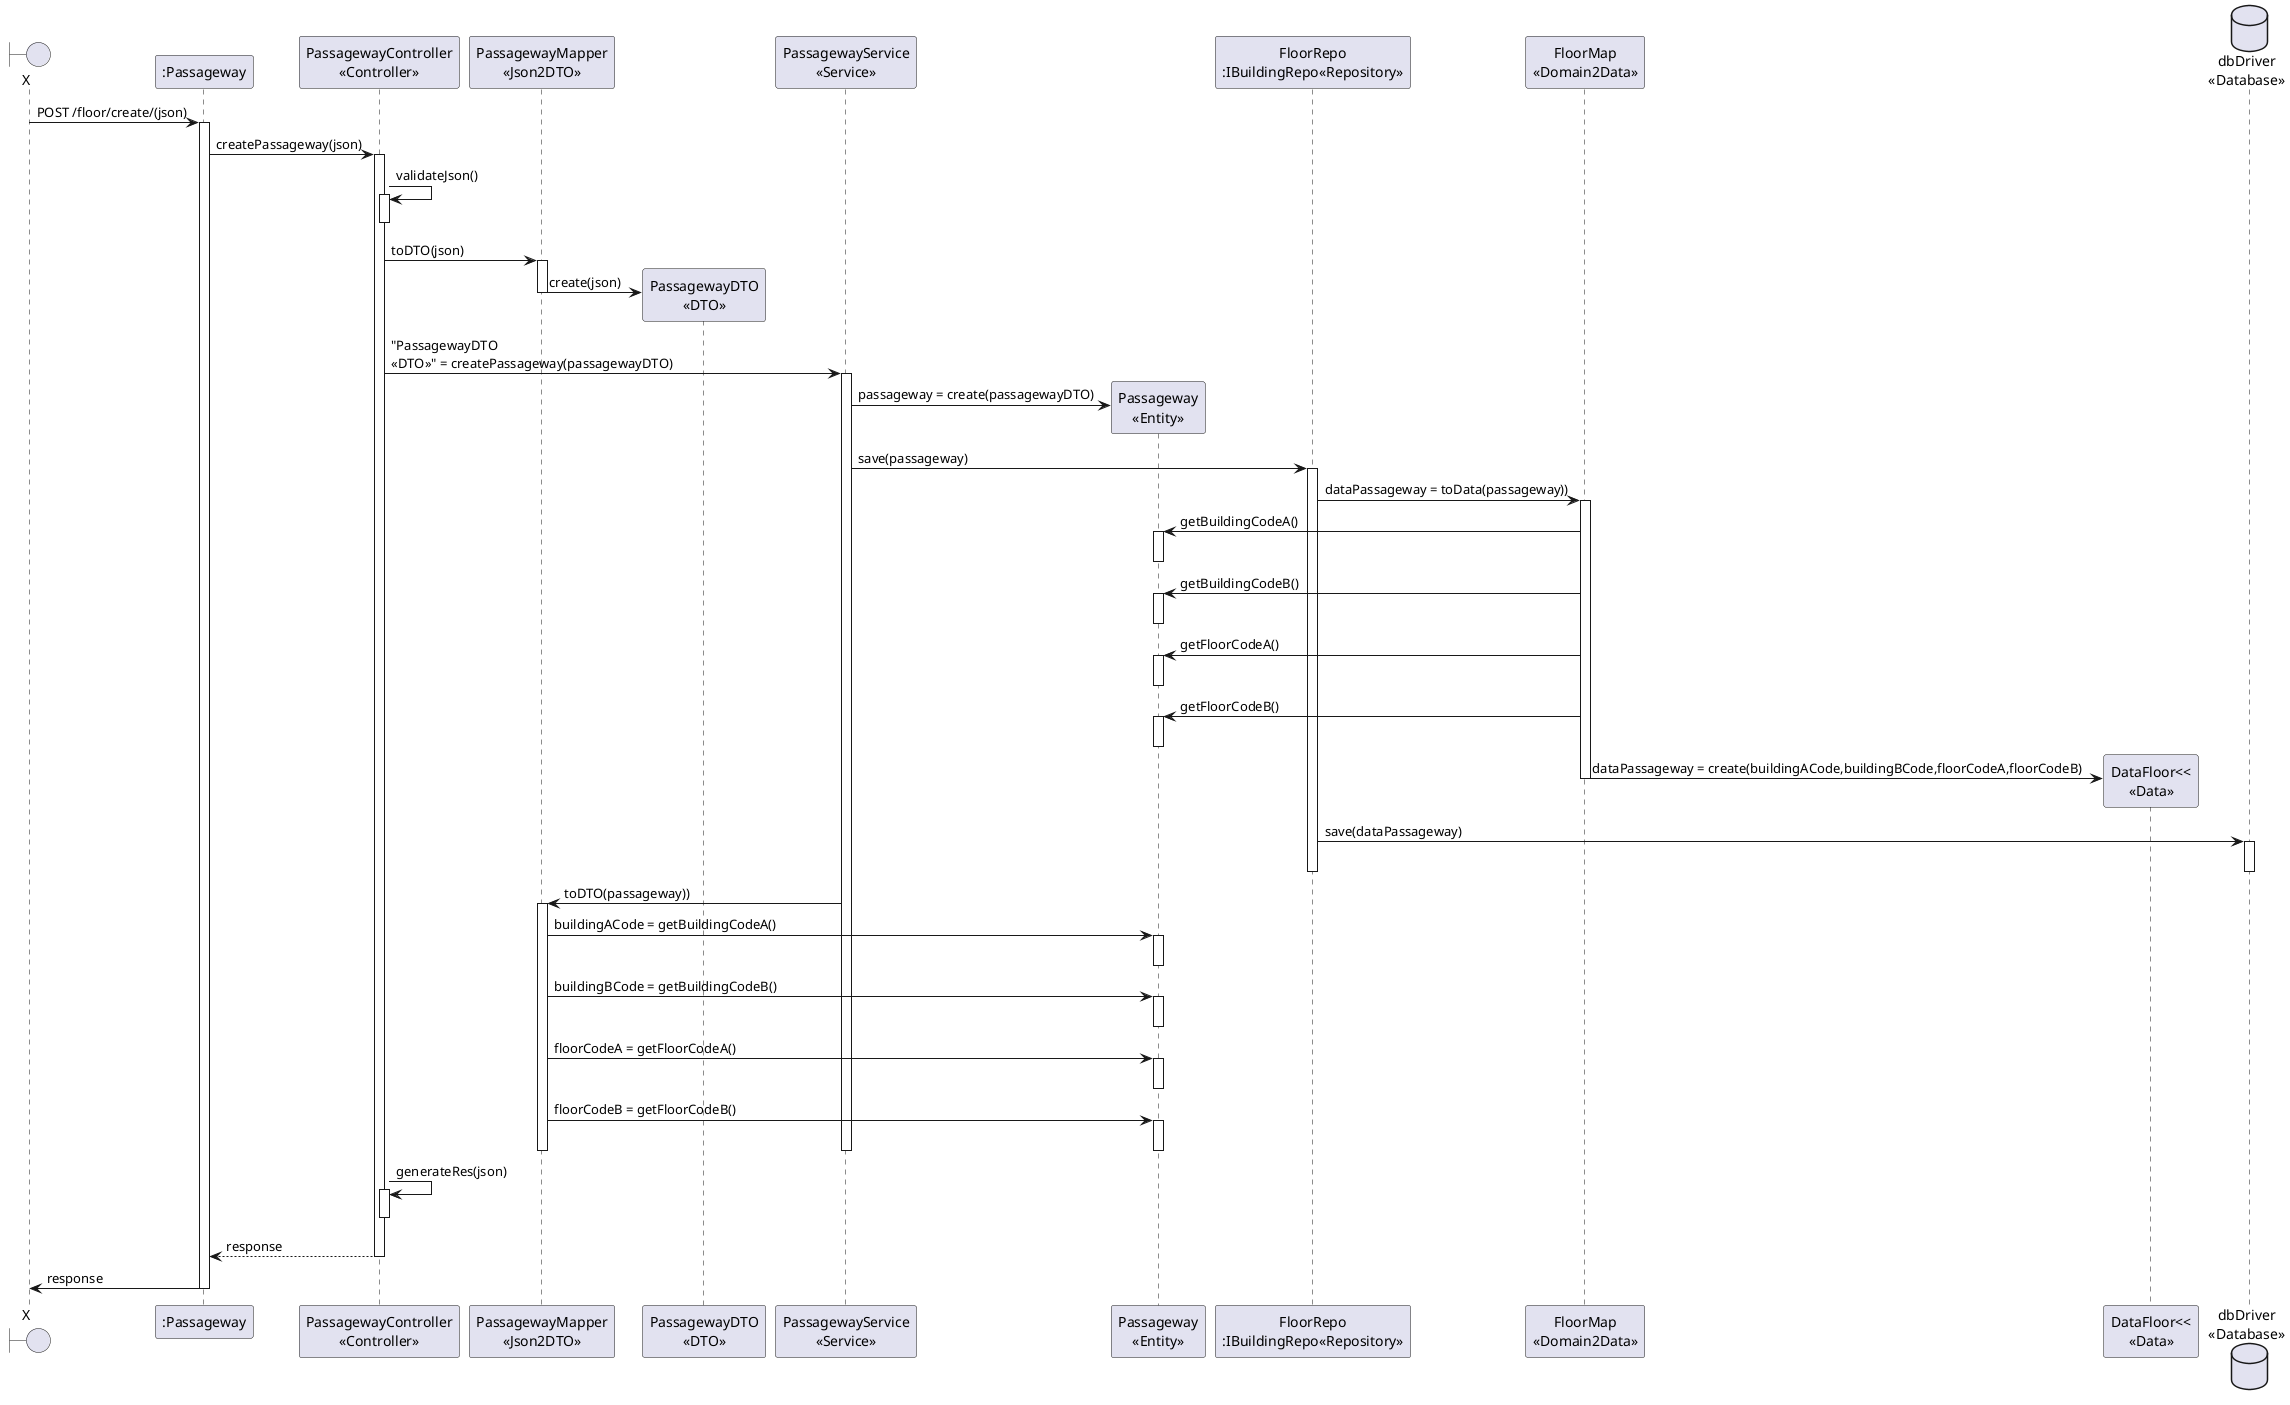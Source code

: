 @startuml

boundary X
participant ":Passageway" as ROUTE
participant "PassagewayController\n<<Controller>>" as CTRL
participant "PassagewayMapper\n<<Json2DTO>>" as MAPPER
participant "PassagewayDTO\n<<DTO>>" as DTO
participant "PassagewayService\n<<Service>>" as SRV
participant "Passageway\n<<Entity>>" as ENTITY
participant "FloorRepo\n:IBuildingRepo<<Repository>>" as REPO
participant "FloorMap\n<<Domain2Data>>" as MAPPER2
participant "DataFloor<<\n<<Data>>" as DATA
database "dbDriver\n<<Database>>" as DB

X -> ROUTE : POST /floor/create/(json)
activate ROUTE
ROUTE -> CTRL : createPassageway(json)
    activate CTRL
    CTRL -> CTRL : validateJson()
        activate CTRL
        deactivate CTRL
    CTRL -> MAPPER : toDTO(json)
        activate MAPPER
        MAPPER -> DTO** : create(json)
        deactivate MAPPER
    CTRL -> SRV : "PassagewayDTO\n<<DTO>>" = createPassageway(passagewayDTO)
        activate SRV
        SRV -> ENTITY** : passageway = create(passagewayDTO)
        SRV -> REPO : save(passageway)
            activate REPO
            REPO -> MAPPER2 : dataPassageway = toData(passageway))
                activate MAPPER2
                MAPPER2 -> ENTITY : getBuildingCodeA()
                    activate ENTITY
                    deactivate ENTITY
                MAPPER2 -> ENTITY : getBuildingCodeB()
                    activate ENTITY
                    deactivate ENTITY
                MAPPER2 -> ENTITY : getFloorCodeA()
                    activate ENTITY
                    deactivate ENTITY
                MAPPER2 -> ENTITY : getFloorCodeB()
                    activate ENTITY
                    deactivate ENTITY
                MAPPER2 -> DATA** : dataPassageway = create(buildingACode,buildingBCode,floorCodeA,floorCodeB)
                deactivate MAPPER2
            REPO -> DB : save(dataPassageway)
                activate DB
                deactivate DB
            deactivate REPO
        SRV -> MAPPER : toDTO(passageway))
            activate MAPPER
            MAPPER -> ENTITY : buildingACode = getBuildingCodeA()
                activate ENTITY
                deactivate ENTITY
            MAPPER -> ENTITY : buildingBCode = getBuildingCodeB()
                activate ENTITY
                deactivate ENTITY
         MAPPER -> ENTITY : floorCodeA = getFloorCodeA()
                activate ENTITY
                deactivate ENTITY
            MAPPER -> ENTITY : floorCodeB = getFloorCodeB()
                activate ENTITY
                deactivate ENTITY
            deactivate MAPPER
        deactivate SRV
    CTRL -> CTRL : generateRes(json)
        activate CTRL
        deactivate CTRL
    CTRL --> ROUTE : response
    deactivate CTRL
    ROUTE -> X : response
deactivate ROUTE

@enduml
